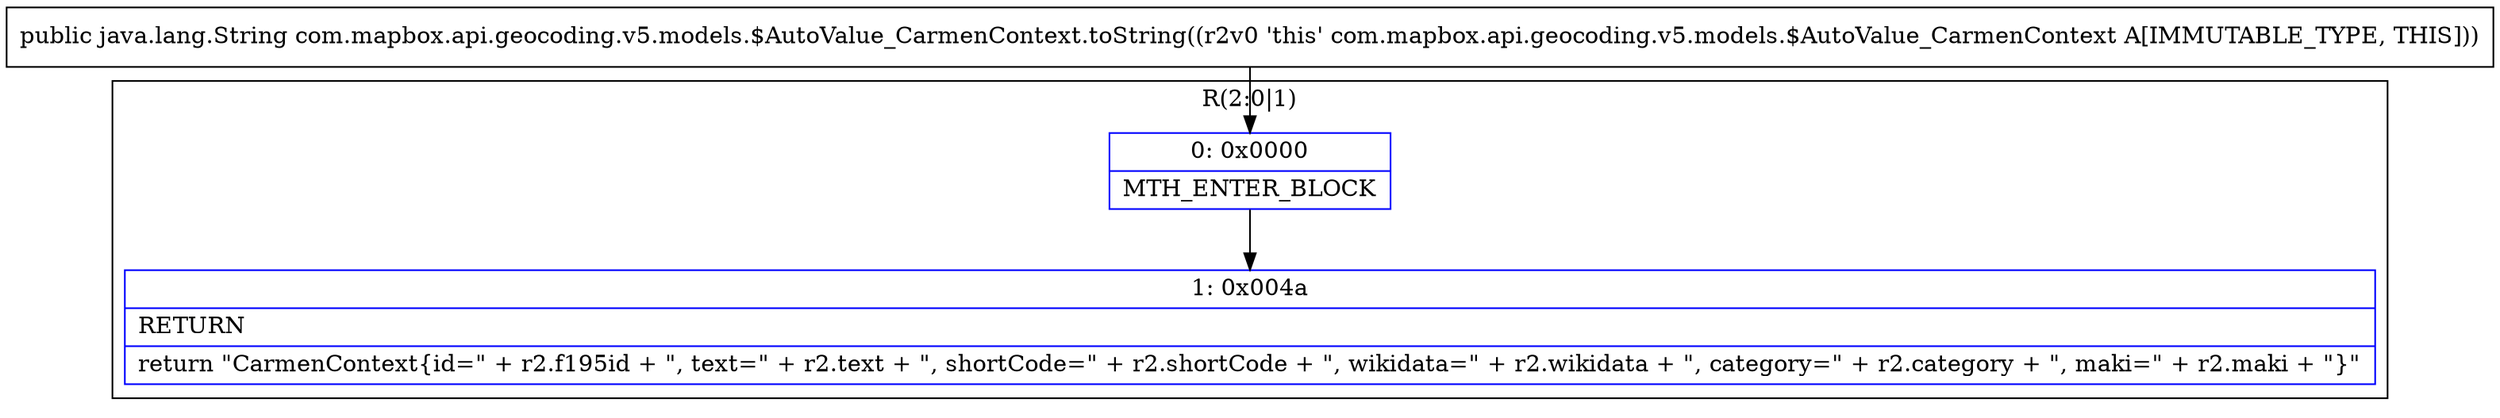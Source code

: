 digraph "CFG forcom.mapbox.api.geocoding.v5.models.$AutoValue_CarmenContext.toString()Ljava\/lang\/String;" {
subgraph cluster_Region_579940827 {
label = "R(2:0|1)";
node [shape=record,color=blue];
Node_0 [shape=record,label="{0\:\ 0x0000|MTH_ENTER_BLOCK\l}"];
Node_1 [shape=record,label="{1\:\ 0x004a|RETURN\l|return \"CarmenContext\{id=\" + r2.f195id + \", text=\" + r2.text + \", shortCode=\" + r2.shortCode + \", wikidata=\" + r2.wikidata + \", category=\" + r2.category + \", maki=\" + r2.maki + \"\}\"\l}"];
}
MethodNode[shape=record,label="{public java.lang.String com.mapbox.api.geocoding.v5.models.$AutoValue_CarmenContext.toString((r2v0 'this' com.mapbox.api.geocoding.v5.models.$AutoValue_CarmenContext A[IMMUTABLE_TYPE, THIS])) }"];
MethodNode -> Node_0;
Node_0 -> Node_1;
}


